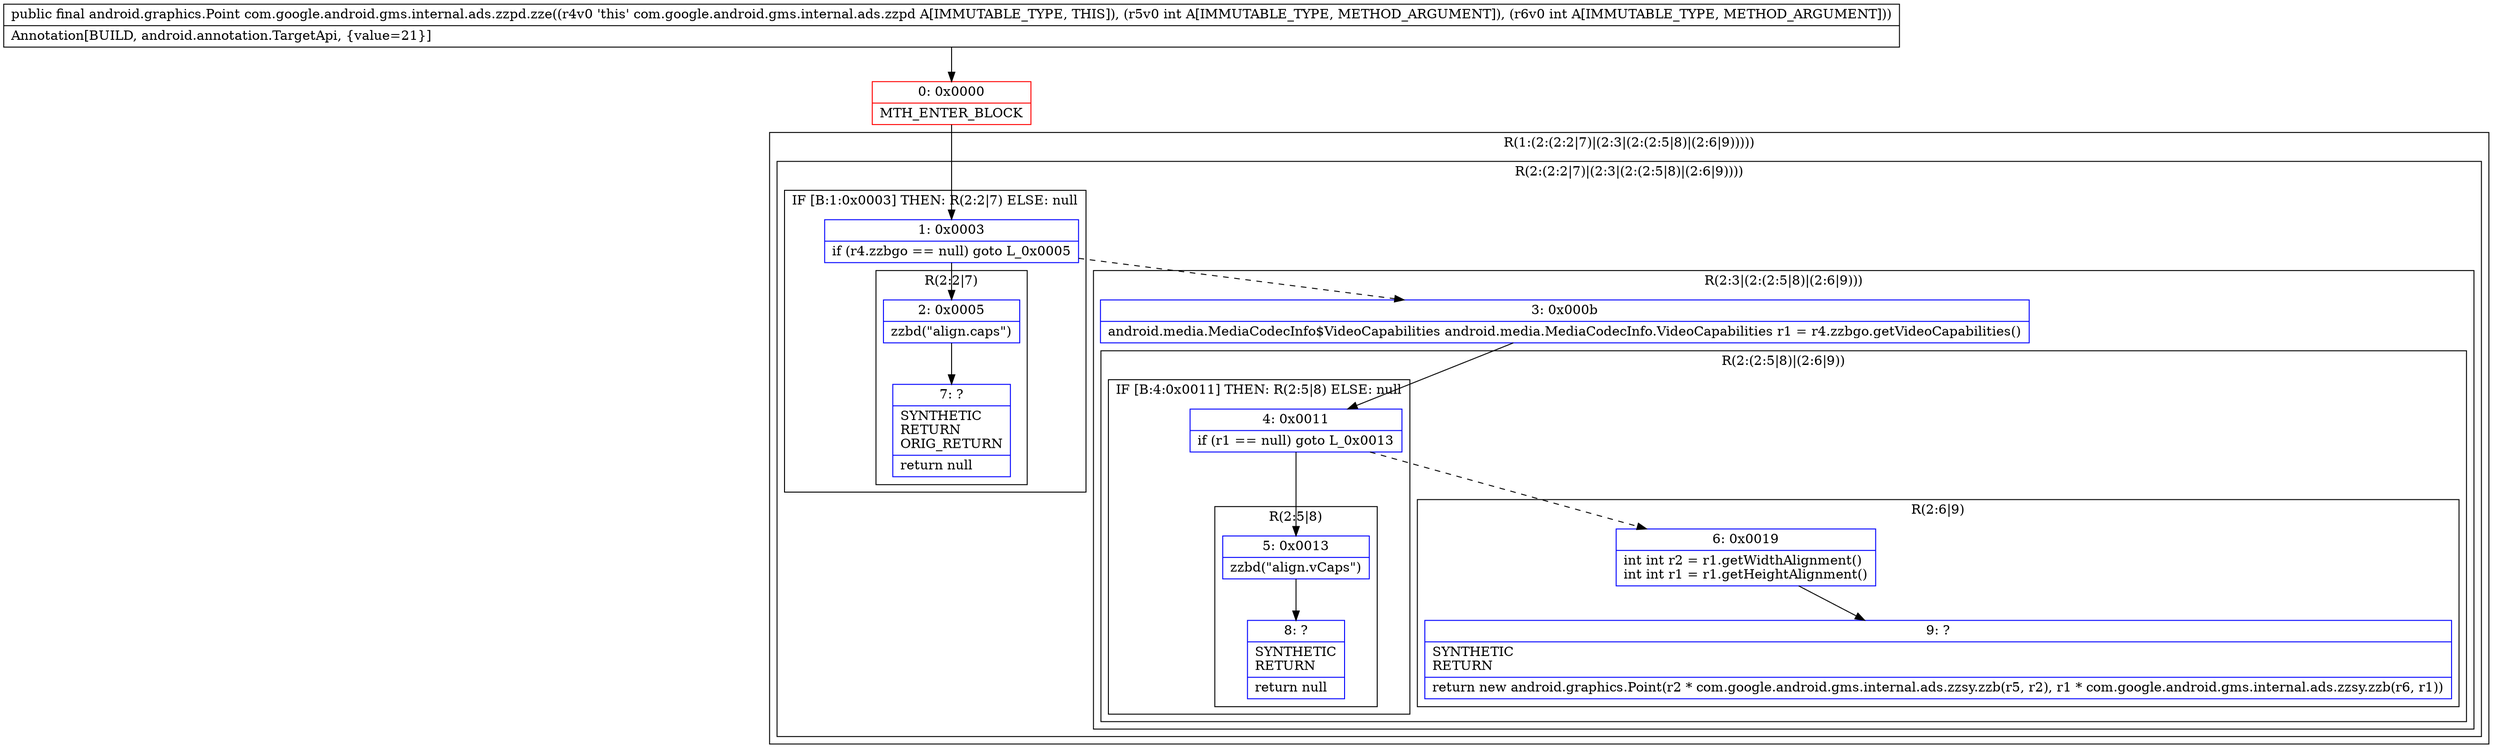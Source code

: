 digraph "CFG forcom.google.android.gms.internal.ads.zzpd.zze(II)Landroid\/graphics\/Point;" {
subgraph cluster_Region_855756023 {
label = "R(1:(2:(2:2|7)|(2:3|(2:(2:5|8)|(2:6|9)))))";
node [shape=record,color=blue];
subgraph cluster_Region_1947439897 {
label = "R(2:(2:2|7)|(2:3|(2:(2:5|8)|(2:6|9))))";
node [shape=record,color=blue];
subgraph cluster_IfRegion_346339461 {
label = "IF [B:1:0x0003] THEN: R(2:2|7) ELSE: null";
node [shape=record,color=blue];
Node_1 [shape=record,label="{1\:\ 0x0003|if (r4.zzbgo == null) goto L_0x0005\l}"];
subgraph cluster_Region_953409420 {
label = "R(2:2|7)";
node [shape=record,color=blue];
Node_2 [shape=record,label="{2\:\ 0x0005|zzbd(\"align.caps\")\l}"];
Node_7 [shape=record,label="{7\:\ ?|SYNTHETIC\lRETURN\lORIG_RETURN\l|return null\l}"];
}
}
subgraph cluster_Region_1793705051 {
label = "R(2:3|(2:(2:5|8)|(2:6|9)))";
node [shape=record,color=blue];
Node_3 [shape=record,label="{3\:\ 0x000b|android.media.MediaCodecInfo$VideoCapabilities android.media.MediaCodecInfo.VideoCapabilities r1 = r4.zzbgo.getVideoCapabilities()\l}"];
subgraph cluster_Region_92854805 {
label = "R(2:(2:5|8)|(2:6|9))";
node [shape=record,color=blue];
subgraph cluster_IfRegion_745407590 {
label = "IF [B:4:0x0011] THEN: R(2:5|8) ELSE: null";
node [shape=record,color=blue];
Node_4 [shape=record,label="{4\:\ 0x0011|if (r1 == null) goto L_0x0013\l}"];
subgraph cluster_Region_1835735782 {
label = "R(2:5|8)";
node [shape=record,color=blue];
Node_5 [shape=record,label="{5\:\ 0x0013|zzbd(\"align.vCaps\")\l}"];
Node_8 [shape=record,label="{8\:\ ?|SYNTHETIC\lRETURN\l|return null\l}"];
}
}
subgraph cluster_Region_845542073 {
label = "R(2:6|9)";
node [shape=record,color=blue];
Node_6 [shape=record,label="{6\:\ 0x0019|int int r2 = r1.getWidthAlignment()\lint int r1 = r1.getHeightAlignment()\l}"];
Node_9 [shape=record,label="{9\:\ ?|SYNTHETIC\lRETURN\l|return new android.graphics.Point(r2 * com.google.android.gms.internal.ads.zzsy.zzb(r5, r2), r1 * com.google.android.gms.internal.ads.zzsy.zzb(r6, r1))\l}"];
}
}
}
}
}
Node_0 [shape=record,color=red,label="{0\:\ 0x0000|MTH_ENTER_BLOCK\l}"];
MethodNode[shape=record,label="{public final android.graphics.Point com.google.android.gms.internal.ads.zzpd.zze((r4v0 'this' com.google.android.gms.internal.ads.zzpd A[IMMUTABLE_TYPE, THIS]), (r5v0 int A[IMMUTABLE_TYPE, METHOD_ARGUMENT]), (r6v0 int A[IMMUTABLE_TYPE, METHOD_ARGUMENT]))  | Annotation[BUILD, android.annotation.TargetApi, \{value=21\}]\l}"];
MethodNode -> Node_0;
Node_1 -> Node_2;
Node_1 -> Node_3[style=dashed];
Node_2 -> Node_7;
Node_3 -> Node_4;
Node_4 -> Node_5;
Node_4 -> Node_6[style=dashed];
Node_5 -> Node_8;
Node_6 -> Node_9;
Node_0 -> Node_1;
}


